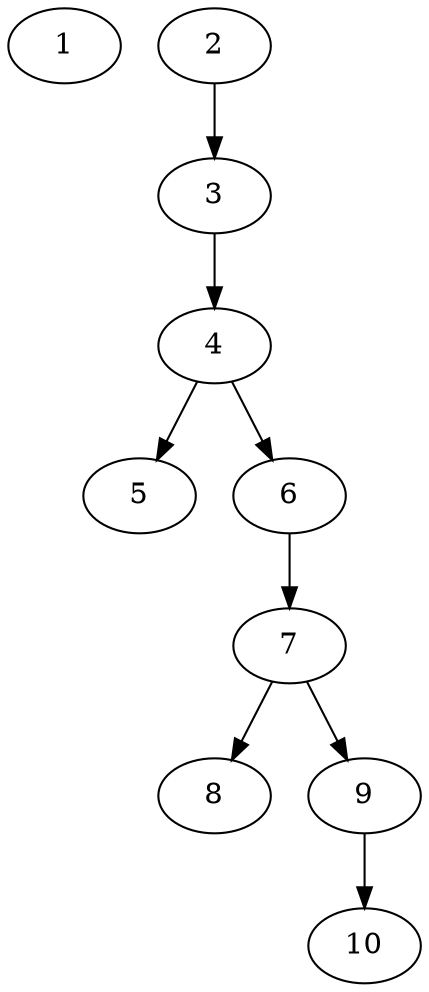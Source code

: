 // DAG (tier=1-easy, mode=data, n=10, ccr=0.323, fat=0.376, density=0.342, regular=0.661, jump=0.006, mindata=1048576, maxdata=8388608)
// DAG automatically generated by daggen at Sun Aug 24 16:33:33 2025
// /home/ermia/Project/Environments/daggen/bin/daggen --dot --ccr 0.323 --fat 0.376 --regular 0.661 --density 0.342 --jump 0.006 --mindata 1048576 --maxdata 8388608 -n 10 
digraph G {
  1 [size="346585402651584448", alpha="0.11", expect_size="173292701325792224"]
  2 [size="23296558146015764", alpha="0.19", expect_size="11648279073007882"]
  2 -> 3 [size ="364964980195328"]
  3 [size="834890348831790080", alpha="0.02", expect_size="417445174415895040"]
  3 -> 4 [size ="480962383183872"]
  4 [size="249714842947773152", alpha="0.06", expect_size="124857421473886576"]
  4 -> 5 [size ="149387686707200"]
  4 -> 6 [size ="149387686707200"]
  5 [size="109709621198848000000", alpha="0.02", expect_size="54854810599424000000"]
  6 [size="343009408086016262144", alpha="0.17", expect_size="171504704043008131072"]
  6 -> 7 [size ="392007168032768"]
  7 [size="1372477265988386816", alpha="0.13", expect_size="686238632994193408"]
  7 -> 8 [size ="473118330060800"]
  7 -> 9 [size ="473118330060800"]
  8 [size="519837888511782", alpha="0.18", expect_size="259918944255891"]
  9 [size="894816574793551616", alpha="0.12", expect_size="447408287396775808"]
  9 -> 10 [size ="397069726515200"]
  10 [size="636161125979303296", alpha="0.13", expect_size="318080562989651648"]
}